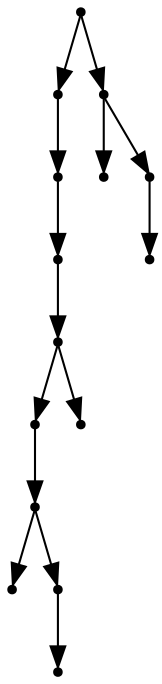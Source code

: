 digraph {
  14 [shape=point];
  9 [shape=point];
  8 [shape=point];
  7 [shape=point];
  6 [shape=point];
  4 [shape=point];
  3 [shape=point];
  0 [shape=point];
  2 [shape=point];
  1 [shape=point];
  5 [shape=point];
  13 [shape=point];
  10 [shape=point];
  12 [shape=point];
  11 [shape=point];
14 -> 9;
9 -> 8;
8 -> 7;
7 -> 6;
6 -> 4;
4 -> 3;
3 -> 0;
3 -> 2;
2 -> 1;
6 -> 5;
14 -> 13;
13 -> 10;
13 -> 12;
12 -> 11;
}
